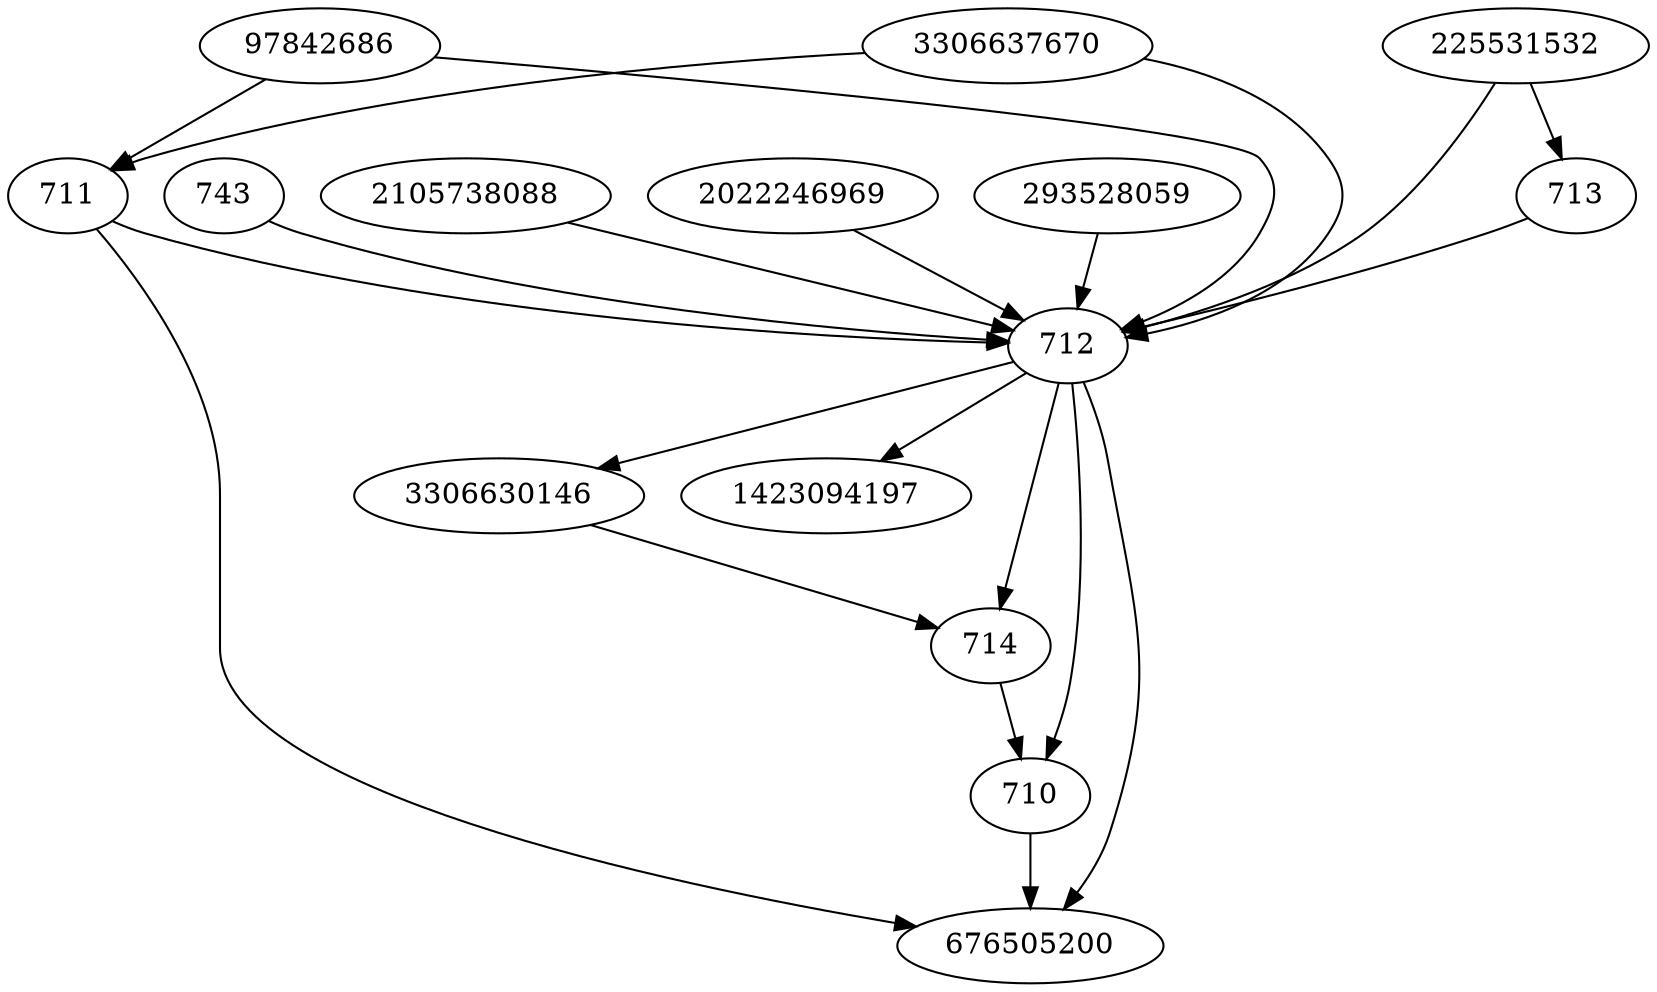 strict digraph  {
3306630146;
3306637670;
743;
2105738088;
713;
711;
714;
225531532;
710;
712;
676505200;
1423094197;
2022246969;
293528059;
97842686;
3306630146 -> 714;
3306637670 -> 711;
3306637670 -> 712;
743 -> 712;
2105738088 -> 712;
713 -> 712;
711 -> 712;
711 -> 676505200;
714 -> 710;
225531532 -> 712;
225531532 -> 713;
710 -> 676505200;
712 -> 1423094197;
712 -> 676505200;
712 -> 714;
712 -> 710;
712 -> 3306630146;
2022246969 -> 712;
293528059 -> 712;
97842686 -> 711;
97842686 -> 712;
}
